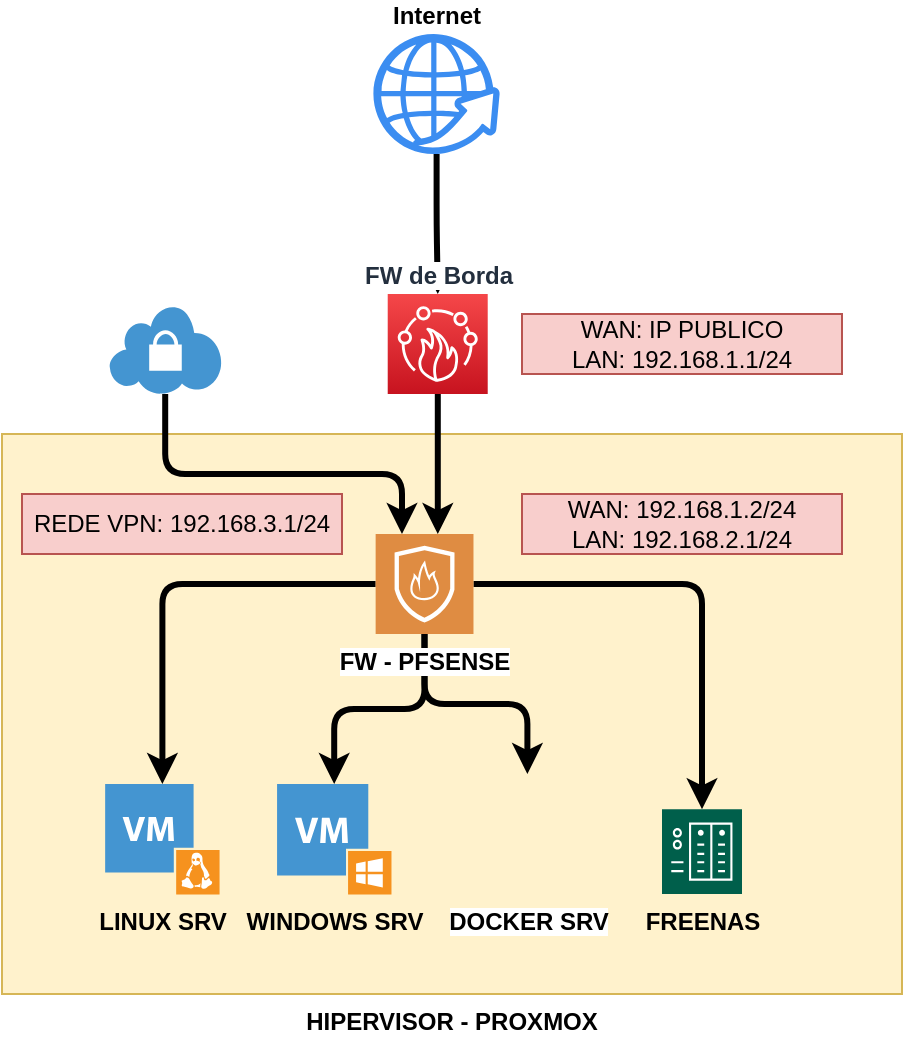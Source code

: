 <mxfile version="14.1.8" type="github">
  <diagram name="Page-1" id="e3a06f82-3646-2815-327d-82caf3d4e204">
    <mxGraphModel dx="678" dy="385" grid="1" gridSize="10" guides="1" tooltips="1" connect="1" arrows="1" fold="1" page="1" pageScale="1.5" pageWidth="1169" pageHeight="826" background="none" math="0" shadow="0">
      <root>
        <mxCell id="0" style=";html=1;" />
        <mxCell id="1" style=";html=1;" parent="0" />
        <mxCell id="iXxBgydy_SKzQ6zbJFF8-17" value="&lt;b&gt;HIPERVISOR - PROXMOX&lt;/b&gt;" style="rounded=0;whiteSpace=wrap;html=1;fillColor=#fff2cc;strokeColor=#d6b656;labelPosition=center;verticalLabelPosition=bottom;align=center;verticalAlign=top;" vertex="1" parent="1">
          <mxGeometry x="640" y="290" width="450" height="280" as="geometry" />
        </mxCell>
        <mxCell id="iXxBgydy_SKzQ6zbJFF8-29" value="" style="edgeStyle=orthogonalEdgeStyle;rounded=1;orthogonalLoop=1;jettySize=auto;html=1;strokeWidth=3;" edge="1" parent="1" source="iXxBgydy_SKzQ6zbJFF8-1" target="iXxBgydy_SKzQ6zbJFF8-5">
          <mxGeometry relative="1" as="geometry" />
        </mxCell>
        <mxCell id="iXxBgydy_SKzQ6zbJFF8-1" value="Internet" style="html=1;aspect=fixed;strokeColor=none;shadow=0;align=center;verticalAlign=bottom;fillColor=#3B8DF1;shape=mxgraph.gcp2.globe_world;labelPosition=center;verticalLabelPosition=top;fontStyle=1" vertex="1" parent="1">
          <mxGeometry x="825.7" y="90" width="63.16" height="60" as="geometry" />
        </mxCell>
        <mxCell id="iXxBgydy_SKzQ6zbJFF8-26" style="edgeStyle=orthogonalEdgeStyle;rounded=1;orthogonalLoop=1;jettySize=auto;html=1;strokeWidth=3;" edge="1" parent="1" source="iXxBgydy_SKzQ6zbJFF8-5" target="iXxBgydy_SKzQ6zbJFF8-13">
          <mxGeometry relative="1" as="geometry">
            <Array as="points">
              <mxPoint x="858" y="320" />
              <mxPoint x="858" y="320" />
            </Array>
          </mxGeometry>
        </mxCell>
        <mxCell id="iXxBgydy_SKzQ6zbJFF8-5" value="FW de Borda" style="outlineConnect=0;fontColor=#232F3E;gradientColor=#F54749;gradientDirection=north;fillColor=#C7131F;strokeColor=#ffffff;dashed=0;verticalLabelPosition=top;verticalAlign=bottom;align=center;html=1;fontSize=12;fontStyle=1;aspect=fixed;shape=mxgraph.aws4.resourceIcon;resIcon=mxgraph.aws4.firewall_manager;labelPosition=center;labelBackgroundColor=#ffffff;" vertex="1" parent="1">
          <mxGeometry x="832.86" y="220" width="50" height="50" as="geometry" />
        </mxCell>
        <mxCell id="iXxBgydy_SKzQ6zbJFF8-11" value="LINUX SRV" style="shadow=0;dashed=0;html=1;strokeColor=none;fillColor=#4495D1;labelPosition=center;verticalLabelPosition=bottom;verticalAlign=top;align=center;outlineConnect=0;shape=mxgraph.veeam.vm_linux;fontStyle=1" vertex="1" parent="1">
          <mxGeometry x="691.58" y="465" width="57.2" height="55.2" as="geometry" />
        </mxCell>
        <mxCell id="iXxBgydy_SKzQ6zbJFF8-12" value="WINDOWS SRV" style="shadow=0;dashed=0;html=1;strokeColor=none;fillColor=#4495D1;labelPosition=center;verticalLabelPosition=bottom;verticalAlign=top;align=center;outlineConnect=0;shape=mxgraph.veeam.vm_windows;fontStyle=1" vertex="1" parent="1">
          <mxGeometry x="777.54" y="465" width="57.2" height="55.2" as="geometry" />
        </mxCell>
        <mxCell id="iXxBgydy_SKzQ6zbJFF8-20" style="edgeStyle=orthogonalEdgeStyle;rounded=1;orthogonalLoop=1;jettySize=auto;html=1;strokeWidth=3;" edge="1" parent="1" source="iXxBgydy_SKzQ6zbJFF8-13" target="iXxBgydy_SKzQ6zbJFF8-11">
          <mxGeometry relative="1" as="geometry" />
        </mxCell>
        <mxCell id="iXxBgydy_SKzQ6zbJFF8-21" style="edgeStyle=orthogonalEdgeStyle;rounded=1;orthogonalLoop=1;jettySize=auto;html=1;strokeWidth=3;" edge="1" parent="1" source="iXxBgydy_SKzQ6zbJFF8-13" target="iXxBgydy_SKzQ6zbJFF8-15">
          <mxGeometry relative="1" as="geometry" />
        </mxCell>
        <mxCell id="iXxBgydy_SKzQ6zbJFF8-22" style="edgeStyle=orthogonalEdgeStyle;rounded=1;orthogonalLoop=1;jettySize=auto;html=1;strokeWidth=3;" edge="1" parent="1" source="iXxBgydy_SKzQ6zbJFF8-13" target="iXxBgydy_SKzQ6zbJFF8-12">
          <mxGeometry relative="1" as="geometry" />
        </mxCell>
        <mxCell id="iXxBgydy_SKzQ6zbJFF8-23" style="edgeStyle=orthogonalEdgeStyle;rounded=1;orthogonalLoop=1;jettySize=auto;html=1;strokeWidth=3;" edge="1" parent="1" source="iXxBgydy_SKzQ6zbJFF8-13" target="iXxBgydy_SKzQ6zbJFF8-14">
          <mxGeometry relative="1" as="geometry" />
        </mxCell>
        <mxCell id="iXxBgydy_SKzQ6zbJFF8-13" value="FW - PFSENSE" style="pointerEvents=1;shadow=0;dashed=0;html=1;strokeColor=none;fillColor=#DF8C42;labelPosition=center;verticalLabelPosition=bottom;verticalAlign=top;align=center;outlineConnect=0;shape=mxgraph.veeam2.firewall;fontStyle=1;labelBackgroundColor=#ffffff;" vertex="1" parent="1">
          <mxGeometry x="826.82" y="340" width="48.92" height="50" as="geometry" />
        </mxCell>
        <mxCell id="iXxBgydy_SKzQ6zbJFF8-14" value="DOCKER SRV" style="shape=image;html=1;verticalAlign=top;verticalLabelPosition=bottom;labelBackgroundColor=#ffffff;imageAspect=0;aspect=fixed;image=https://cdn3.iconfinder.com/data/icons/social-media-2169/24/social_media_social_media_logo_docker-128.png;fontStyle=1" vertex="1" parent="1">
          <mxGeometry x="872.74" y="460" width="60" height="60" as="geometry" />
        </mxCell>
        <mxCell id="iXxBgydy_SKzQ6zbJFF8-15" value="FREENAS" style="pointerEvents=1;shadow=0;dashed=0;html=1;strokeColor=none;fillColor=#005F4B;labelPosition=center;verticalLabelPosition=bottom;verticalAlign=top;align=center;outlineConnect=0;shape=mxgraph.veeam2.nas;fontStyle=1" vertex="1" parent="1">
          <mxGeometry x="970" y="477.6" width="40" height="42.4" as="geometry" />
        </mxCell>
        <mxCell id="iXxBgydy_SKzQ6zbJFF8-27" value="WAN: 192.168.1.2/24&lt;br&gt;LAN: 192.168.2.1/24" style="text;html=1;strokeColor=#b85450;fillColor=#f8cecc;align=center;verticalAlign=middle;whiteSpace=wrap;rounded=0;" vertex="1" parent="1">
          <mxGeometry x="900" y="320" width="160" height="30" as="geometry" />
        </mxCell>
        <mxCell id="iXxBgydy_SKzQ6zbJFF8-28" value="WAN: IP PUBLICO&lt;br&gt;LAN: 192.168.1.1/24" style="text;html=1;strokeColor=#b85450;fillColor=#f8cecc;align=center;verticalAlign=middle;whiteSpace=wrap;rounded=0;" vertex="1" parent="1">
          <mxGeometry x="900" y="230" width="160" height="30" as="geometry" />
        </mxCell>
        <mxCell id="iXxBgydy_SKzQ6zbJFF8-33" style="edgeStyle=orthogonalEdgeStyle;rounded=1;orthogonalLoop=1;jettySize=auto;html=1;strokeWidth=3;" edge="1" parent="1" source="iXxBgydy_SKzQ6zbJFF8-32" target="iXxBgydy_SKzQ6zbJFF8-13">
          <mxGeometry relative="1" as="geometry">
            <Array as="points">
              <mxPoint x="722" y="310" />
              <mxPoint x="840" y="310" />
            </Array>
          </mxGeometry>
        </mxCell>
        <mxCell id="iXxBgydy_SKzQ6zbJFF8-32" value="" style="shadow=0;dashed=0;html=1;strokeColor=none;fillColor=#4495D1;labelPosition=center;verticalLabelPosition=bottom;verticalAlign=top;align=center;outlineConnect=0;shape=mxgraph.veeam.vpn;labelBackgroundColor=#ffffff;" vertex="1" parent="1">
          <mxGeometry x="693.18" y="226" width="56.82" height="44" as="geometry" />
        </mxCell>
        <mxCell id="iXxBgydy_SKzQ6zbJFF8-34" value="REDE VPN: 192.168.3.1/24" style="text;html=1;strokeColor=#b85450;fillColor=#f8cecc;align=center;verticalAlign=middle;whiteSpace=wrap;rounded=0;" vertex="1" parent="1">
          <mxGeometry x="650" y="320" width="160" height="30" as="geometry" />
        </mxCell>
      </root>
    </mxGraphModel>
  </diagram>
</mxfile>
